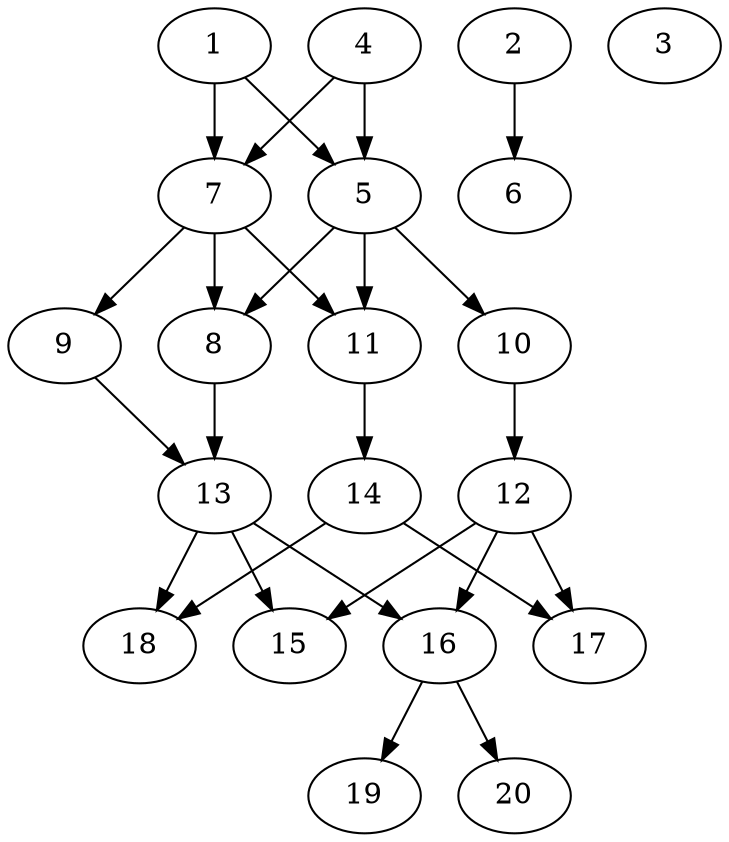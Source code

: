 // DAG automatically generated by daggen at Thu Oct  3 13:58:43 2019
// ./daggen --dot -n 20 --ccr 0.3 --fat 0.5 --regular 0.9 --density 0.6 --mindata 5242880 --maxdata 52428800 
digraph G {
  1 [size="68932267", alpha="0.19", expect_size="20679680"] 
  1 -> 5 [size ="20679680"]
  1 -> 7 [size ="20679680"]
  2 [size="30071467", alpha="0.07", expect_size="9021440"] 
  2 -> 6 [size ="9021440"]
  3 [size="96327680", alpha="0.19", expect_size="28898304"] 
  4 [size="155255467", alpha="0.15", expect_size="46576640"] 
  4 -> 5 [size ="46576640"]
  4 -> 7 [size ="46576640"]
  5 [size="25207467", alpha="0.16", expect_size="7562240"] 
  5 -> 8 [size ="7562240"]
  5 -> 10 [size ="7562240"]
  5 -> 11 [size ="7562240"]
  6 [size="45841067", alpha="0.02", expect_size="13752320"] 
  7 [size="98478080", alpha="0.08", expect_size="29543424"] 
  7 -> 8 [size ="29543424"]
  7 -> 9 [size ="29543424"]
  7 -> 11 [size ="29543424"]
  8 [size="41574400", alpha="0.07", expect_size="12472320"] 
  8 -> 13 [size ="12472320"]
  9 [size="103778987", alpha="0.12", expect_size="31133696"] 
  9 -> 13 [size ="31133696"]
  10 [size="55780693", alpha="0.05", expect_size="16734208"] 
  10 -> 12 [size ="16734208"]
  11 [size="38683307", alpha="0.12", expect_size="11604992"] 
  11 -> 14 [size ="11604992"]
  12 [size="31761067", alpha="0.17", expect_size="9528320"] 
  12 -> 15 [size ="9528320"]
  12 -> 16 [size ="9528320"]
  12 -> 17 [size ="9528320"]
  13 [size="88890027", alpha="0.09", expect_size="26667008"] 
  13 -> 15 [size ="26667008"]
  13 -> 16 [size ="26667008"]
  13 -> 18 [size ="26667008"]
  14 [size="80373760", alpha="0.08", expect_size="24112128"] 
  14 -> 17 [size ="24112128"]
  14 -> 18 [size ="24112128"]
  15 [size="38772053", alpha="0.03", expect_size="11631616"] 
  16 [size="163273387", alpha="0.07", expect_size="48982016"] 
  16 -> 19 [size ="48982016"]
  16 -> 20 [size ="48982016"]
  17 [size="20268373", alpha="0.10", expect_size="6080512"] 
  18 [size="80513707", alpha="0.17", expect_size="24154112"] 
  19 [size="132157440", alpha="0.16", expect_size="39647232"] 
  20 [size="70536533", alpha="0.19", expect_size="21160960"] 
}
